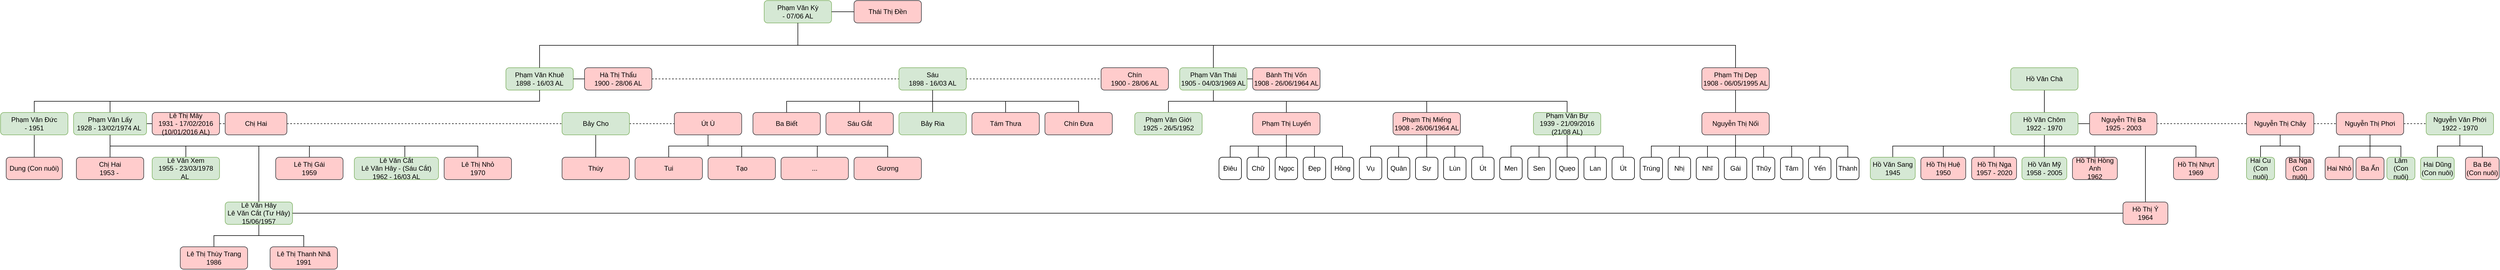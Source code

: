 <mxfile version="13.9.2" type="github">
  <diagram name="Page-1" id="97916047-d0de-89f5-080d-49f4d83e522f">
    <mxGraphModel dx="3784.5" dy="1089" grid="1" gridSize="10" guides="1" tooltips="1" connect="1" arrows="1" fold="1" page="1" pageScale="1.5" pageWidth="1169" pageHeight="827" background="#ffffff" math="0" shadow="0">
      <root>
        <mxCell id="0" />
        <mxCell id="1" parent="0" />
        <mxCell id="FEyVmN1Ai5-Nq4Hq8LTz-78" value="" style="group" parent="1" vertex="1" connectable="0">
          <mxGeometry x="400" y="40" width="280" height="40" as="geometry" />
        </mxCell>
        <mxCell id="FEyVmN1Ai5-Nq4Hq8LTz-65" value="Phạm Văn Kỳ&lt;br&gt;- 07/06 AL" style="rounded=1;whiteSpace=wrap;html=1;fillColor=#d5e8d4;strokeColor=#82b366;" parent="FEyVmN1Ai5-Nq4Hq8LTz-78" vertex="1">
          <mxGeometry width="120" height="40" as="geometry" />
        </mxCell>
        <mxCell id="FEyVmN1Ai5-Nq4Hq8LTz-66" value="Thái Thị Đền" style="rounded=1;whiteSpace=wrap;html=1;fillColor=#ffcccc;strokeColor=#36393d;" parent="FEyVmN1Ai5-Nq4Hq8LTz-78" vertex="1">
          <mxGeometry x="160" width="120" height="40" as="geometry" />
        </mxCell>
        <mxCell id="FEyVmN1Ai5-Nq4Hq8LTz-71" style="edgeStyle=orthogonalEdgeStyle;rounded=0;orthogonalLoop=1;jettySize=auto;html=1;exitX=1;exitY=0.5;exitDx=0;exitDy=0;entryX=0;entryY=0.5;entryDx=0;entryDy=0;endArrow=none;endFill=0;" parent="FEyVmN1Ai5-Nq4Hq8LTz-78" source="FEyVmN1Ai5-Nq4Hq8LTz-65" target="FEyVmN1Ai5-Nq4Hq8LTz-66" edge="1">
          <mxGeometry as="geometry" />
        </mxCell>
        <mxCell id="5M_Gi-6bJ1FGQ-nQun3S-24" style="edgeStyle=orthogonalEdgeStyle;rounded=0;orthogonalLoop=1;jettySize=auto;html=1;exitX=0.5;exitY=1;exitDx=0;exitDy=0;entryX=0.5;entryY=0;entryDx=0;entryDy=0;endArrow=none;endFill=0;" edge="1" parent="1" source="FEyVmN1Ai5-Nq4Hq8LTz-75" target="FEyVmN1Ai5-Nq4Hq8LTz-96">
          <mxGeometry relative="1" as="geometry" />
        </mxCell>
        <mxCell id="FEyVmN1Ai5-Nq4Hq8LTz-75" value="Phạm Văn Khuê&lt;br&gt;1898 - 16/03 AL" style="rounded=1;whiteSpace=wrap;html=1;fillColor=#d5e8d4;strokeColor=#82b366;" parent="1" vertex="1">
          <mxGeometry x="-60" y="160" width="120" height="40" as="geometry" />
        </mxCell>
        <mxCell id="FEyVmN1Ai5-Nq4Hq8LTz-81" style="edgeStyle=orthogonalEdgeStyle;rounded=0;orthogonalLoop=1;jettySize=auto;html=1;exitX=1;exitY=0.5;exitDx=0;exitDy=0;entryX=0;entryY=0.5;entryDx=0;entryDy=0;endArrow=none;endFill=0;dashed=1;" parent="1" source="FEyVmN1Ai5-Nq4Hq8LTz-76" target="FEyVmN1Ai5-Nq4Hq8LTz-79" edge="1">
          <mxGeometry relative="1" as="geometry" />
        </mxCell>
        <mxCell id="FEyVmN1Ai5-Nq4Hq8LTz-76" value="Hà Thị Thẩu&lt;br&gt;1900 - 28/06 AL" style="rounded=1;whiteSpace=wrap;html=1;fillColor=#ffcccc;strokeColor=#36393d;" parent="1" vertex="1">
          <mxGeometry x="80" y="160" width="120" height="40" as="geometry" />
        </mxCell>
        <mxCell id="FEyVmN1Ai5-Nq4Hq8LTz-77" style="edgeStyle=orthogonalEdgeStyle;rounded=0;orthogonalLoop=1;jettySize=auto;html=1;exitX=1;exitY=0.5;exitDx=0;exitDy=0;entryX=0;entryY=0.5;entryDx=0;entryDy=0;endArrow=none;endFill=0;" parent="1" source="FEyVmN1Ai5-Nq4Hq8LTz-75" target="FEyVmN1Ai5-Nq4Hq8LTz-76" edge="1">
          <mxGeometry x="-50" y="160" as="geometry" />
        </mxCell>
        <mxCell id="FEyVmN1Ai5-Nq4Hq8LTz-84" style="edgeStyle=orthogonalEdgeStyle;rounded=0;orthogonalLoop=1;jettySize=auto;html=1;exitX=1;exitY=0.5;exitDx=0;exitDy=0;entryX=0;entryY=0.5;entryDx=0;entryDy=0;dashed=1;endArrow=none;endFill=0;" parent="1" source="FEyVmN1Ai5-Nq4Hq8LTz-79" target="FEyVmN1Ai5-Nq4Hq8LTz-80" edge="1">
          <mxGeometry relative="1" as="geometry" />
        </mxCell>
        <mxCell id="FEyVmN1Ai5-Nq4Hq8LTz-89" style="edgeStyle=orthogonalEdgeStyle;rounded=0;orthogonalLoop=1;jettySize=auto;html=1;exitX=0.5;exitY=1;exitDx=0;exitDy=0;entryX=0.5;entryY=0;entryDx=0;entryDy=0;endArrow=none;endFill=0;" parent="1" source="FEyVmN1Ai5-Nq4Hq8LTz-79" target="FEyVmN1Ai5-Nq4Hq8LTz-85" edge="1">
          <mxGeometry relative="1" as="geometry" />
        </mxCell>
        <mxCell id="FEyVmN1Ai5-Nq4Hq8LTz-91" style="edgeStyle=orthogonalEdgeStyle;rounded=0;orthogonalLoop=1;jettySize=auto;html=1;exitX=0.5;exitY=1;exitDx=0;exitDy=0;endArrow=none;endFill=0;" parent="1" source="FEyVmN1Ai5-Nq4Hq8LTz-79" target="FEyVmN1Ai5-Nq4Hq8LTz-82" edge="1">
          <mxGeometry relative="1" as="geometry" />
        </mxCell>
        <mxCell id="FEyVmN1Ai5-Nq4Hq8LTz-92" style="edgeStyle=orthogonalEdgeStyle;rounded=0;orthogonalLoop=1;jettySize=auto;html=1;exitX=0.5;exitY=1;exitDx=0;exitDy=0;entryX=0.5;entryY=0;entryDx=0;entryDy=0;endArrow=none;endFill=0;" parent="1" source="FEyVmN1Ai5-Nq4Hq8LTz-79" target="FEyVmN1Ai5-Nq4Hq8LTz-87" edge="1">
          <mxGeometry relative="1" as="geometry" />
        </mxCell>
        <mxCell id="FEyVmN1Ai5-Nq4Hq8LTz-79" value="Sáu&lt;br&gt;1898 - 16/03 AL" style="rounded=1;whiteSpace=wrap;html=1;fillColor=#d5e8d4;strokeColor=#82b366;" parent="1" vertex="1">
          <mxGeometry x="640" y="160" width="120" height="40" as="geometry" />
        </mxCell>
        <mxCell id="FEyVmN1Ai5-Nq4Hq8LTz-80" value="Chín&lt;br&gt;1900 - 28/06 AL" style="rounded=1;whiteSpace=wrap;html=1;fillColor=#ffcccc;strokeColor=#36393d;" parent="1" vertex="1">
          <mxGeometry x="1000" y="160" width="120" height="40" as="geometry" />
        </mxCell>
        <mxCell id="FEyVmN1Ai5-Nq4Hq8LTz-82" value="Bảy Ria" style="rounded=1;whiteSpace=wrap;html=1;fillColor=#d5e8d4;strokeColor=#82b366;" parent="1" vertex="1">
          <mxGeometry x="640" y="240" width="120" height="40" as="geometry" />
        </mxCell>
        <mxCell id="FEyVmN1Ai5-Nq4Hq8LTz-85" value="Ba Biết" style="rounded=1;whiteSpace=wrap;html=1;fillColor=#ffcccc;strokeColor=#36393d;" parent="1" vertex="1">
          <mxGeometry x="380" y="240" width="120" height="40" as="geometry" />
        </mxCell>
        <mxCell id="5M_Gi-6bJ1FGQ-nQun3S-25" style="edgeStyle=orthogonalEdgeStyle;rounded=0;orthogonalLoop=1;jettySize=auto;html=1;exitX=0.5;exitY=0;exitDx=0;exitDy=0;entryX=0.5;entryY=1;entryDx=0;entryDy=0;endArrow=none;endFill=0;" edge="1" parent="1" source="FEyVmN1Ai5-Nq4Hq8LTz-86" target="FEyVmN1Ai5-Nq4Hq8LTz-79">
          <mxGeometry relative="1" as="geometry" />
        </mxCell>
        <mxCell id="FEyVmN1Ai5-Nq4Hq8LTz-86" value="Sáu Gắt" style="rounded=1;whiteSpace=wrap;html=1;fillColor=#ffcccc;strokeColor=#36393d;" parent="1" vertex="1">
          <mxGeometry x="510" y="240" width="120" height="40" as="geometry" />
        </mxCell>
        <mxCell id="FEyVmN1Ai5-Nq4Hq8LTz-87" value="Tám Thưa" style="rounded=1;whiteSpace=wrap;html=1;fillColor=#ffcccc;strokeColor=#36393d;" parent="1" vertex="1">
          <mxGeometry x="770" y="240" width="120" height="40" as="geometry" />
        </mxCell>
        <mxCell id="FEyVmN1Ai5-Nq4Hq8LTz-93" style="edgeStyle=orthogonalEdgeStyle;rounded=0;orthogonalLoop=1;jettySize=auto;html=1;exitX=0.5;exitY=0;exitDx=0;exitDy=0;endArrow=none;endFill=0;" parent="1" source="FEyVmN1Ai5-Nq4Hq8LTz-88" target="FEyVmN1Ai5-Nq4Hq8LTz-79" edge="1">
          <mxGeometry relative="1" as="geometry" />
        </mxCell>
        <mxCell id="FEyVmN1Ai5-Nq4Hq8LTz-88" value="Chín Đưa" style="rounded=1;whiteSpace=wrap;html=1;fillColor=#ffcccc;strokeColor=#36393d;" parent="1" vertex="1">
          <mxGeometry x="900" y="240" width="120" height="40" as="geometry" />
        </mxCell>
        <mxCell id="FEyVmN1Ai5-Nq4Hq8LTz-111" style="edgeStyle=orthogonalEdgeStyle;rounded=0;orthogonalLoop=1;jettySize=auto;html=1;exitX=0.5;exitY=1;exitDx=0;exitDy=0;entryX=0.5;entryY=0;entryDx=0;entryDy=0;endArrow=none;endFill=0;" parent="1" source="FEyVmN1Ai5-Nq4Hq8LTz-94" target="FEyVmN1Ai5-Nq4Hq8LTz-110" edge="1">
          <mxGeometry relative="1" as="geometry" />
        </mxCell>
        <mxCell id="5M_Gi-6bJ1FGQ-nQun3S-22" style="edgeStyle=orthogonalEdgeStyle;rounded=0;orthogonalLoop=1;jettySize=auto;html=1;exitX=0.5;exitY=0;exitDx=0;exitDy=0;entryX=0.5;entryY=1;entryDx=0;entryDy=0;endArrow=none;endFill=0;" edge="1" parent="1" source="FEyVmN1Ai5-Nq4Hq8LTz-94" target="FEyVmN1Ai5-Nq4Hq8LTz-75">
          <mxGeometry relative="1" as="geometry" />
        </mxCell>
        <mxCell id="FEyVmN1Ai5-Nq4Hq8LTz-94" value="Phạm Văn Đức&lt;br&gt;- 1951" style="rounded=1;whiteSpace=wrap;html=1;fillColor=#d5e8d4;strokeColor=#82b366;" parent="1" vertex="1">
          <mxGeometry x="-960" y="240" width="120" height="40" as="geometry" />
        </mxCell>
        <mxCell id="FEyVmN1Ai5-Nq4Hq8LTz-106" style="edgeStyle=orthogonalEdgeStyle;rounded=0;orthogonalLoop=1;jettySize=auto;html=1;exitX=1;exitY=0.5;exitDx=0;exitDy=0;entryX=0;entryY=0.5;entryDx=0;entryDy=0;endArrow=none;endFill=0;" parent="1" source="FEyVmN1Ai5-Nq4Hq8LTz-96" target="FEyVmN1Ai5-Nq4Hq8LTz-97" edge="1">
          <mxGeometry relative="1" as="geometry" />
        </mxCell>
        <mxCell id="5M_Gi-6bJ1FGQ-nQun3S-26" style="edgeStyle=orthogonalEdgeStyle;rounded=0;orthogonalLoop=1;jettySize=auto;html=1;exitX=0.5;exitY=1;exitDx=0;exitDy=0;entryX=0.5;entryY=0;entryDx=0;entryDy=0;endArrow=none;endFill=0;" edge="1" parent="1" source="FEyVmN1Ai5-Nq4Hq8LTz-96" target="FEyVmN1Ai5-Nq4Hq8LTz-98">
          <mxGeometry relative="1" as="geometry" />
        </mxCell>
        <mxCell id="5M_Gi-6bJ1FGQ-nQun3S-27" style="edgeStyle=orthogonalEdgeStyle;rounded=0;orthogonalLoop=1;jettySize=auto;html=1;exitX=0.5;exitY=1;exitDx=0;exitDy=0;entryX=0.5;entryY=0;entryDx=0;entryDy=0;endArrow=none;endFill=0;" edge="1" parent="1" source="FEyVmN1Ai5-Nq4Hq8LTz-96" target="FEyVmN1Ai5-Nq4Hq8LTz-99">
          <mxGeometry relative="1" as="geometry" />
        </mxCell>
        <mxCell id="5M_Gi-6bJ1FGQ-nQun3S-28" style="edgeStyle=orthogonalEdgeStyle;rounded=0;orthogonalLoop=1;jettySize=auto;html=1;exitX=0.5;exitY=1;exitDx=0;exitDy=0;entryX=0.5;entryY=0;entryDx=0;entryDy=0;endArrow=none;endFill=0;" edge="1" parent="1" source="FEyVmN1Ai5-Nq4Hq8LTz-96" target="FEyVmN1Ai5-Nq4Hq8LTz-103">
          <mxGeometry relative="1" as="geometry" />
        </mxCell>
        <mxCell id="FEyVmN1Ai5-Nq4Hq8LTz-96" value="Phạm Văn Lấy&lt;br&gt;1928 -&amp;nbsp;13/02/1974 AL&amp;nbsp;" style="rounded=1;whiteSpace=wrap;html=1;fillColor=#d5e8d4;strokeColor=#82b366;" parent="1" vertex="1">
          <mxGeometry x="-830" y="240" width="130" height="40" as="geometry" />
        </mxCell>
        <mxCell id="FEyVmN1Ai5-Nq4Hq8LTz-113" style="edgeStyle=orthogonalEdgeStyle;rounded=0;orthogonalLoop=1;jettySize=auto;html=1;exitX=1;exitY=0.5;exitDx=0;exitDy=0;entryX=0;entryY=0.5;entryDx=0;entryDy=0;endArrow=none;endFill=0;dashed=1;" parent="1" source="FEyVmN1Ai5-Nq4Hq8LTz-97" target="FEyVmN1Ai5-Nq4Hq8LTz-112" edge="1">
          <mxGeometry relative="1" as="geometry" />
        </mxCell>
        <mxCell id="FEyVmN1Ai5-Nq4Hq8LTz-97" value="Lê Thị Mây&lt;br&gt;1931&amp;nbsp;- 17/02/2016 (10/01/2016 AL)" style="rounded=1;whiteSpace=wrap;html=1;fillColor=#ffcccc;strokeColor=#36393d;" parent="1" vertex="1">
          <mxGeometry x="-690" y="240" width="120" height="40" as="geometry" />
        </mxCell>
        <mxCell id="FEyVmN1Ai5-Nq4Hq8LTz-98" value="Chị Hai&lt;br&gt;1953 -&amp;nbsp;" style="rounded=1;whiteSpace=wrap;html=1;fillColor=#ffcccc;strokeColor=#36393d;" parent="1" vertex="1">
          <mxGeometry x="-825" y="320" width="120" height="40" as="geometry" />
        </mxCell>
        <mxCell id="FEyVmN1Ai5-Nq4Hq8LTz-99" value="Lê Văn Xem&lt;br&gt;1955 - 23/03/1978 AL&amp;nbsp;" style="rounded=1;whiteSpace=wrap;html=1;fillColor=#d5e8d4;strokeColor=#82b366;" parent="1" vertex="1">
          <mxGeometry x="-690" y="320" width="120" height="40" as="geometry" />
        </mxCell>
        <mxCell id="5M_Gi-6bJ1FGQ-nQun3S-20" style="edgeStyle=orthogonalEdgeStyle;rounded=0;orthogonalLoop=1;jettySize=auto;html=1;exitX=0.5;exitY=1;exitDx=0;exitDy=0;endArrow=none;endFill=0;" edge="1" parent="1" source="FEyVmN1Ai5-Nq4Hq8LTz-100" target="5M_Gi-6bJ1FGQ-nQun3S-18">
          <mxGeometry relative="1" as="geometry" />
        </mxCell>
        <mxCell id="5M_Gi-6bJ1FGQ-nQun3S-21" style="edgeStyle=orthogonalEdgeStyle;rounded=0;orthogonalLoop=1;jettySize=auto;html=1;exitX=0.5;exitY=1;exitDx=0;exitDy=0;endArrow=none;endFill=0;" edge="1" parent="1" source="FEyVmN1Ai5-Nq4Hq8LTz-100" target="5M_Gi-6bJ1FGQ-nQun3S-19">
          <mxGeometry relative="1" as="geometry" />
        </mxCell>
        <mxCell id="5M_Gi-6bJ1FGQ-nQun3S-29" style="edgeStyle=orthogonalEdgeStyle;rounded=0;orthogonalLoop=1;jettySize=auto;html=1;exitX=0.5;exitY=0;exitDx=0;exitDy=0;entryX=0.5;entryY=1;entryDx=0;entryDy=0;endArrow=none;endFill=0;" edge="1" parent="1" source="FEyVmN1Ai5-Nq4Hq8LTz-100" target="FEyVmN1Ai5-Nq4Hq8LTz-96">
          <mxGeometry relative="1" as="geometry">
            <Array as="points">
              <mxPoint x="-500" y="300" />
              <mxPoint x="-765" y="300" />
            </Array>
          </mxGeometry>
        </mxCell>
        <mxCell id="FEyVmN1Ai5-Nq4Hq8LTz-100" value="Lê Văn Hây &lt;br&gt;Lê Văn Cắt (Tư Hây)&lt;br&gt;15/06/1957" style="rounded=1;whiteSpace=wrap;html=1;fillColor=#d5e8d4;strokeColor=#82b366;" parent="1" vertex="1">
          <mxGeometry x="-560" y="400" width="120" height="40" as="geometry" />
        </mxCell>
        <mxCell id="FEyVmN1Ai5-Nq4Hq8LTz-130" style="edgeStyle=orthogonalEdgeStyle;rounded=0;orthogonalLoop=1;jettySize=auto;html=1;exitX=0.5;exitY=0;exitDx=0;exitDy=0;endArrow=none;endFill=0;" parent="1" source="FEyVmN1Ai5-Nq4Hq8LTz-101" edge="1">
          <mxGeometry relative="1" as="geometry">
            <mxPoint x="-369.966" y="300.0" as="targetPoint" />
          </mxGeometry>
        </mxCell>
        <mxCell id="FEyVmN1Ai5-Nq4Hq8LTz-101" value="Lê Thị Gái&lt;br&gt;1959" style="rounded=1;whiteSpace=wrap;html=1;fillColor=#ffcccc;strokeColor=#36393d;" parent="1" vertex="1">
          <mxGeometry x="-470" y="320" width="120" height="40" as="geometry" />
        </mxCell>
        <mxCell id="FEyVmN1Ai5-Nq4Hq8LTz-129" style="edgeStyle=orthogonalEdgeStyle;rounded=0;orthogonalLoop=1;jettySize=auto;html=1;exitX=0.5;exitY=0;exitDx=0;exitDy=0;endArrow=none;endFill=0;" parent="1" source="FEyVmN1Ai5-Nq4Hq8LTz-102" edge="1">
          <mxGeometry relative="1" as="geometry">
            <mxPoint x="-240" y="300" as="targetPoint" />
          </mxGeometry>
        </mxCell>
        <mxCell id="FEyVmN1Ai5-Nq4Hq8LTz-102" value="Lê Văn Cắt &lt;br&gt;Lê Văn Hây - (Sáu Cắt)&lt;br&gt;1962 - 16/03 AL" style="rounded=1;whiteSpace=wrap;html=1;fillColor=#d5e8d4;strokeColor=#82b366;" parent="1" vertex="1">
          <mxGeometry x="-330" y="320" width="150" height="40" as="geometry" />
        </mxCell>
        <mxCell id="FEyVmN1Ai5-Nq4Hq8LTz-103" value="Lê Thị Nhỏ&lt;br&gt;1970" style="rounded=1;whiteSpace=wrap;html=1;fillColor=#ffcccc;strokeColor=#36393d;" parent="1" vertex="1">
          <mxGeometry x="-170" y="320" width="120" height="40" as="geometry" />
        </mxCell>
        <mxCell id="FEyVmN1Ai5-Nq4Hq8LTz-107" style="edgeStyle=orthogonalEdgeStyle;rounded=0;orthogonalLoop=1;jettySize=auto;html=1;exitX=0.5;exitY=1;exitDx=0;exitDy=0;endArrow=none;endFill=0;" parent="1" source="FEyVmN1Ai5-Nq4Hq8LTz-65" target="FEyVmN1Ai5-Nq4Hq8LTz-75" edge="1">
          <mxGeometry relative="1" as="geometry" />
        </mxCell>
        <mxCell id="FEyVmN1Ai5-Nq4Hq8LTz-110" value="Dung (Con nuôi)" style="rounded=1;whiteSpace=wrap;html=1;fillColor=#ffcccc;strokeColor=#36393d;" parent="1" vertex="1">
          <mxGeometry x="-950" y="320" width="100" height="40" as="geometry" />
        </mxCell>
        <mxCell id="FEyVmN1Ai5-Nq4Hq8LTz-115" style="edgeStyle=orthogonalEdgeStyle;rounded=0;orthogonalLoop=1;jettySize=auto;html=1;exitX=1;exitY=0.5;exitDx=0;exitDy=0;entryX=0;entryY=0.5;entryDx=0;entryDy=0;dashed=1;endArrow=none;endFill=0;" parent="1" source="FEyVmN1Ai5-Nq4Hq8LTz-112" target="FEyVmN1Ai5-Nq4Hq8LTz-114" edge="1">
          <mxGeometry relative="1" as="geometry" />
        </mxCell>
        <mxCell id="FEyVmN1Ai5-Nq4Hq8LTz-112" value="Chị Hai" style="rounded=1;whiteSpace=wrap;html=1;fillColor=#ffcccc;strokeColor=#36393d;" parent="1" vertex="1">
          <mxGeometry x="-560" y="240" width="110" height="40" as="geometry" />
        </mxCell>
        <mxCell id="FEyVmN1Ai5-Nq4Hq8LTz-122" style="edgeStyle=orthogonalEdgeStyle;rounded=0;orthogonalLoop=1;jettySize=auto;html=1;exitX=0.5;exitY=1;exitDx=0;exitDy=0;entryX=0.5;entryY=0;entryDx=0;entryDy=0;endArrow=none;endFill=0;" parent="1" source="FEyVmN1Ai5-Nq4Hq8LTz-114" target="FEyVmN1Ai5-Nq4Hq8LTz-116" edge="1">
          <mxGeometry relative="1" as="geometry" />
        </mxCell>
        <mxCell id="FEyVmN1Ai5-Nq4Hq8LTz-123" style="edgeStyle=orthogonalEdgeStyle;rounded=0;orthogonalLoop=1;jettySize=auto;html=1;exitX=1;exitY=0.5;exitDx=0;exitDy=0;entryX=0;entryY=0.5;entryDx=0;entryDy=0;endArrow=none;endFill=0;dashed=1;" parent="1" source="FEyVmN1Ai5-Nq4Hq8LTz-114" target="FEyVmN1Ai5-Nq4Hq8LTz-117" edge="1">
          <mxGeometry relative="1" as="geometry" />
        </mxCell>
        <mxCell id="FEyVmN1Ai5-Nq4Hq8LTz-114" value="Bảy Cho" style="rounded=1;whiteSpace=wrap;html=1;fillColor=#d5e8d4;strokeColor=#82b366;" parent="1" vertex="1">
          <mxGeometry x="40" y="240" width="120" height="40" as="geometry" />
        </mxCell>
        <mxCell id="FEyVmN1Ai5-Nq4Hq8LTz-116" value="Thúy" style="rounded=1;whiteSpace=wrap;html=1;fillColor=#ffcccc;strokeColor=#36393d;" parent="1" vertex="1">
          <mxGeometry x="40" y="320" width="120" height="40" as="geometry" />
        </mxCell>
        <mxCell id="FEyVmN1Ai5-Nq4Hq8LTz-124" style="edgeStyle=orthogonalEdgeStyle;rounded=0;orthogonalLoop=1;jettySize=auto;html=1;exitX=0.5;exitY=1;exitDx=0;exitDy=0;entryX=0.5;entryY=0;entryDx=0;entryDy=0;endArrow=none;endFill=0;" parent="1" source="FEyVmN1Ai5-Nq4Hq8LTz-117" target="FEyVmN1Ai5-Nq4Hq8LTz-118" edge="1">
          <mxGeometry relative="1" as="geometry" />
        </mxCell>
        <mxCell id="FEyVmN1Ai5-Nq4Hq8LTz-125" style="edgeStyle=orthogonalEdgeStyle;rounded=0;orthogonalLoop=1;jettySize=auto;html=1;exitX=0.5;exitY=1;exitDx=0;exitDy=0;entryX=0.5;entryY=0;entryDx=0;entryDy=0;endArrow=none;endFill=0;" parent="1" source="FEyVmN1Ai5-Nq4Hq8LTz-117" target="FEyVmN1Ai5-Nq4Hq8LTz-119" edge="1">
          <mxGeometry relative="1" as="geometry" />
        </mxCell>
        <mxCell id="FEyVmN1Ai5-Nq4Hq8LTz-126" style="edgeStyle=orthogonalEdgeStyle;rounded=0;orthogonalLoop=1;jettySize=auto;html=1;exitX=0.5;exitY=1;exitDx=0;exitDy=0;entryX=0.538;entryY=-0.014;entryDx=0;entryDy=0;entryPerimeter=0;endArrow=none;endFill=0;" parent="1" source="FEyVmN1Ai5-Nq4Hq8LTz-117" target="FEyVmN1Ai5-Nq4Hq8LTz-120" edge="1">
          <mxGeometry relative="1" as="geometry" />
        </mxCell>
        <mxCell id="FEyVmN1Ai5-Nq4Hq8LTz-127" style="edgeStyle=orthogonalEdgeStyle;rounded=0;orthogonalLoop=1;jettySize=auto;html=1;exitX=0.5;exitY=1;exitDx=0;exitDy=0;entryX=0.5;entryY=0;entryDx=0;entryDy=0;endArrow=none;endFill=0;" parent="1" source="FEyVmN1Ai5-Nq4Hq8LTz-117" target="FEyVmN1Ai5-Nq4Hq8LTz-121" edge="1">
          <mxGeometry relative="1" as="geometry">
            <Array as="points">
              <mxPoint x="240" y="300" />
              <mxPoint x="650" y="300" />
            </Array>
          </mxGeometry>
        </mxCell>
        <mxCell id="FEyVmN1Ai5-Nq4Hq8LTz-117" value="Út Ù" style="rounded=1;whiteSpace=wrap;html=1;fillColor=#ffcccc;strokeColor=#36393d;" parent="1" vertex="1">
          <mxGeometry x="240" y="240" width="120" height="40" as="geometry" />
        </mxCell>
        <mxCell id="FEyVmN1Ai5-Nq4Hq8LTz-118" value="Tui" style="rounded=1;whiteSpace=wrap;html=1;fillColor=#ffcccc;strokeColor=#36393d;" parent="1" vertex="1">
          <mxGeometry x="170" y="320" width="120" height="40" as="geometry" />
        </mxCell>
        <mxCell id="FEyVmN1Ai5-Nq4Hq8LTz-119" value="Tạo" style="rounded=1;whiteSpace=wrap;html=1;fillColor=#ffcccc;strokeColor=#36393d;" parent="1" vertex="1">
          <mxGeometry x="300" y="320" width="120" height="40" as="geometry" />
        </mxCell>
        <mxCell id="FEyVmN1Ai5-Nq4Hq8LTz-120" value="..." style="rounded=1;whiteSpace=wrap;html=1;fillColor=#ffcccc;strokeColor=#36393d;" parent="1" vertex="1">
          <mxGeometry x="430" y="320" width="120" height="40" as="geometry" />
        </mxCell>
        <mxCell id="FEyVmN1Ai5-Nq4Hq8LTz-121" value="Gương" style="rounded=1;whiteSpace=wrap;html=1;fillColor=#ffcccc;strokeColor=#36393d;" parent="1" vertex="1">
          <mxGeometry x="560" y="320" width="120" height="40" as="geometry" />
        </mxCell>
        <mxCell id="FEyVmN1Ai5-Nq4Hq8LTz-137" style="edgeStyle=orthogonalEdgeStyle;rounded=0;orthogonalLoop=1;jettySize=auto;html=1;exitX=1;exitY=0.5;exitDx=0;exitDy=0;entryX=0;entryY=0.5;entryDx=0;entryDy=0;endArrow=none;endFill=0;" parent="1" source="FEyVmN1Ai5-Nq4Hq8LTz-134" target="FEyVmN1Ai5-Nq4Hq8LTz-136" edge="1">
          <mxGeometry relative="1" as="geometry" />
        </mxCell>
        <mxCell id="FEyVmN1Ai5-Nq4Hq8LTz-184" style="edgeStyle=orthogonalEdgeStyle;rounded=0;orthogonalLoop=1;jettySize=auto;html=1;exitX=0.5;exitY=1;exitDx=0;exitDy=0;entryX=0.5;entryY=0;entryDx=0;entryDy=0;endArrow=none;endFill=0;" parent="1" source="FEyVmN1Ai5-Nq4Hq8LTz-134" target="FEyVmN1Ai5-Nq4Hq8LTz-138" edge="1">
          <mxGeometry relative="1" as="geometry" />
        </mxCell>
        <mxCell id="FEyVmN1Ai5-Nq4Hq8LTz-185" style="edgeStyle=orthogonalEdgeStyle;rounded=0;orthogonalLoop=1;jettySize=auto;html=1;exitX=0.5;exitY=1;exitDx=0;exitDy=0;entryX=0.5;entryY=0;entryDx=0;entryDy=0;endArrow=none;endFill=0;" parent="1" source="FEyVmN1Ai5-Nq4Hq8LTz-134" target="FEyVmN1Ai5-Nq4Hq8LTz-139" edge="1">
          <mxGeometry relative="1" as="geometry" />
        </mxCell>
        <mxCell id="FEyVmN1Ai5-Nq4Hq8LTz-186" style="edgeStyle=orthogonalEdgeStyle;rounded=0;orthogonalLoop=1;jettySize=auto;html=1;exitX=0.5;exitY=1;exitDx=0;exitDy=0;entryX=0.5;entryY=0;entryDx=0;entryDy=0;endArrow=none;endFill=0;" parent="1" source="FEyVmN1Ai5-Nq4Hq8LTz-134" target="FEyVmN1Ai5-Nq4Hq8LTz-140" edge="1">
          <mxGeometry relative="1" as="geometry" />
        </mxCell>
        <mxCell id="FEyVmN1Ai5-Nq4Hq8LTz-187" style="edgeStyle=orthogonalEdgeStyle;rounded=0;orthogonalLoop=1;jettySize=auto;html=1;exitX=0.5;exitY=1;exitDx=0;exitDy=0;entryX=0.5;entryY=0;entryDx=0;entryDy=0;endArrow=none;endFill=0;" parent="1" source="FEyVmN1Ai5-Nq4Hq8LTz-134" target="FEyVmN1Ai5-Nq4Hq8LTz-141" edge="1">
          <mxGeometry relative="1" as="geometry" />
        </mxCell>
        <mxCell id="FEyVmN1Ai5-Nq4Hq8LTz-134" value="Phạm Văn Thái&lt;br&gt;1905 - 04/03/1969 AL" style="rounded=1;whiteSpace=wrap;html=1;fillColor=#d5e8d4;strokeColor=#82b366;" parent="1" vertex="1">
          <mxGeometry x="1140" y="160" width="120" height="40" as="geometry" />
        </mxCell>
        <mxCell id="FEyVmN1Ai5-Nq4Hq8LTz-135" style="edgeStyle=orthogonalEdgeStyle;rounded=0;orthogonalLoop=1;jettySize=auto;html=1;exitX=0.5;exitY=1;exitDx=0;exitDy=0;entryX=0.5;entryY=0;entryDx=0;entryDy=0;endArrow=none;endFill=0;" parent="1" source="FEyVmN1Ai5-Nq4Hq8LTz-65" target="FEyVmN1Ai5-Nq4Hq8LTz-134" edge="1">
          <mxGeometry relative="1" as="geometry" />
        </mxCell>
        <mxCell id="FEyVmN1Ai5-Nq4Hq8LTz-136" value="Bành Thị Vốn&lt;br&gt;1908 - 26/06/1964 AL" style="rounded=1;whiteSpace=wrap;html=1;fillColor=#ffcccc;strokeColor=#36393d;" parent="1" vertex="1">
          <mxGeometry x="1270" y="160" width="120" height="40" as="geometry" />
        </mxCell>
        <mxCell id="FEyVmN1Ai5-Nq4Hq8LTz-138" value="Phạm Văn Giới&lt;br&gt;1925 - 26/5/1952" style="rounded=1;whiteSpace=wrap;html=1;fillColor=#d5e8d4;strokeColor=#82b366;" parent="1" vertex="1">
          <mxGeometry x="1060" y="240" width="120" height="40" as="geometry" />
        </mxCell>
        <mxCell id="FEyVmN1Ai5-Nq4Hq8LTz-167" style="edgeStyle=orthogonalEdgeStyle;rounded=0;orthogonalLoop=1;jettySize=auto;html=1;exitX=0.5;exitY=1;exitDx=0;exitDy=0;entryX=0.5;entryY=0;entryDx=0;entryDy=0;endArrow=none;endFill=0;" parent="1" source="FEyVmN1Ai5-Nq4Hq8LTz-140" target="FEyVmN1Ai5-Nq4Hq8LTz-157" edge="1">
          <mxGeometry relative="1" as="geometry" />
        </mxCell>
        <mxCell id="FEyVmN1Ai5-Nq4Hq8LTz-140" value="Phạm Thị Miếng &lt;br&gt;1908 - 26/06/1964 AL" style="rounded=1;whiteSpace=wrap;html=1;fillColor=#ffcccc;strokeColor=#36393d;" parent="1" vertex="1">
          <mxGeometry x="1520" y="240" width="120" height="40" as="geometry" />
        </mxCell>
        <mxCell id="FEyVmN1Ai5-Nq4Hq8LTz-181" style="edgeStyle=orthogonalEdgeStyle;rounded=0;orthogonalLoop=1;jettySize=auto;html=1;exitX=0.5;exitY=1;exitDx=0;exitDy=0;entryX=0.5;entryY=0;entryDx=0;entryDy=0;endArrow=none;endFill=0;" parent="1" source="FEyVmN1Ai5-Nq4Hq8LTz-141" target="FEyVmN1Ai5-Nq4Hq8LTz-172" edge="1">
          <mxGeometry relative="1" as="geometry" />
        </mxCell>
        <mxCell id="FEyVmN1Ai5-Nq4Hq8LTz-141" value="Phạm Văn Bự&lt;br&gt;1939 - 21/09/2016 (21/08 AL)" style="rounded=1;whiteSpace=wrap;html=1;fillColor=#d5e8d4;strokeColor=#82b366;" parent="1" vertex="1">
          <mxGeometry x="1770" y="240" width="120" height="40" as="geometry" />
        </mxCell>
        <mxCell id="FEyVmN1Ai5-Nq4Hq8LTz-168" style="edgeStyle=orthogonalEdgeStyle;rounded=0;orthogonalLoop=1;jettySize=auto;html=1;exitX=0.5;exitY=0;exitDx=0;exitDy=0;entryX=0.5;entryY=1;entryDx=0;entryDy=0;endArrow=none;endFill=0;" parent="1" source="FEyVmN1Ai5-Nq4Hq8LTz-153" target="FEyVmN1Ai5-Nq4Hq8LTz-140" edge="1">
          <mxGeometry relative="1" as="geometry" />
        </mxCell>
        <mxCell id="FEyVmN1Ai5-Nq4Hq8LTz-153" value="Quân" style="rounded=1;whiteSpace=wrap;html=1;" parent="1" vertex="1">
          <mxGeometry x="1510" y="320" width="40" height="40" as="geometry" />
        </mxCell>
        <mxCell id="FEyVmN1Ai5-Nq4Hq8LTz-177" style="edgeStyle=orthogonalEdgeStyle;rounded=0;orthogonalLoop=1;jettySize=auto;html=1;exitX=0.5;exitY=0;exitDx=0;exitDy=0;entryX=0.5;entryY=1;entryDx=0;entryDy=0;endArrow=none;endFill=0;" parent="1" source="FEyVmN1Ai5-Nq4Hq8LTz-154" target="FEyVmN1Ai5-Nq4Hq8LTz-140" edge="1">
          <mxGeometry relative="1" as="geometry" />
        </mxCell>
        <mxCell id="FEyVmN1Ai5-Nq4Hq8LTz-154" value="Sự" style="rounded=1;whiteSpace=wrap;html=1;" parent="1" vertex="1">
          <mxGeometry x="1560" y="320" width="40" height="40" as="geometry" />
        </mxCell>
        <mxCell id="FEyVmN1Ai5-Nq4Hq8LTz-170" style="edgeStyle=orthogonalEdgeStyle;rounded=0;orthogonalLoop=1;jettySize=auto;html=1;exitX=0.5;exitY=0;exitDx=0;exitDy=0;entryX=0.5;entryY=1;entryDx=0;entryDy=0;endArrow=none;endFill=0;" parent="1" source="FEyVmN1Ai5-Nq4Hq8LTz-155" target="FEyVmN1Ai5-Nq4Hq8LTz-140" edge="1">
          <mxGeometry relative="1" as="geometry" />
        </mxCell>
        <mxCell id="FEyVmN1Ai5-Nq4Hq8LTz-155" value="Lùn" style="rounded=1;whiteSpace=wrap;html=1;" parent="1" vertex="1">
          <mxGeometry x="1610" y="320" width="40" height="40" as="geometry" />
        </mxCell>
        <mxCell id="FEyVmN1Ai5-Nq4Hq8LTz-178" style="edgeStyle=orthogonalEdgeStyle;rounded=0;orthogonalLoop=1;jettySize=auto;html=1;exitX=0.5;exitY=0;exitDx=0;exitDy=0;endArrow=none;endFill=0;" parent="1" source="FEyVmN1Ai5-Nq4Hq8LTz-156" edge="1">
          <mxGeometry relative="1" as="geometry">
            <mxPoint x="1580" y="280.0" as="targetPoint" />
            <Array as="points">
              <mxPoint x="1680" y="300" />
              <mxPoint x="1580" y="300" />
            </Array>
          </mxGeometry>
        </mxCell>
        <mxCell id="FEyVmN1Ai5-Nq4Hq8LTz-156" value="Út" style="rounded=1;whiteSpace=wrap;html=1;" parent="1" vertex="1">
          <mxGeometry x="1660" y="320" width="40" height="40" as="geometry" />
        </mxCell>
        <mxCell id="FEyVmN1Ai5-Nq4Hq8LTz-157" value="Vụ" style="rounded=1;whiteSpace=wrap;html=1;" parent="1" vertex="1">
          <mxGeometry x="1460" y="320" width="40" height="40" as="geometry" />
        </mxCell>
        <mxCell id="FEyVmN1Ai5-Nq4Hq8LTz-151" style="edgeStyle=orthogonalEdgeStyle;rounded=0;orthogonalLoop=1;jettySize=auto;html=1;exitX=0.5;exitY=0;exitDx=0;exitDy=0;endArrow=none;endFill=0;" parent="1" source="FEyVmN1Ai5-Nq4Hq8LTz-145" edge="1">
          <mxGeometry x="1320" y="270" as="geometry">
            <mxPoint x="1440" y="330.0" as="targetPoint" />
          </mxGeometry>
        </mxCell>
        <mxCell id="FEyVmN1Ai5-Nq4Hq8LTz-164" style="edgeStyle=orthogonalEdgeStyle;rounded=0;orthogonalLoop=1;jettySize=auto;html=1;exitX=0.5;exitY=1;exitDx=0;exitDy=0;entryX=0.5;entryY=0;entryDx=0;entryDy=0;endArrow=none;endFill=0;" parent="1" source="FEyVmN1Ai5-Nq4Hq8LTz-139" target="FEyVmN1Ai5-Nq4Hq8LTz-143" edge="1">
          <mxGeometry relative="1" as="geometry" />
        </mxCell>
        <mxCell id="FEyVmN1Ai5-Nq4Hq8LTz-165" style="edgeStyle=orthogonalEdgeStyle;rounded=0;orthogonalLoop=1;jettySize=auto;html=1;exitX=0.5;exitY=1;exitDx=0;exitDy=0;entryX=0.5;entryY=0;entryDx=0;entryDy=0;endArrow=none;endFill=0;" parent="1" source="FEyVmN1Ai5-Nq4Hq8LTz-139" target="FEyVmN1Ai5-Nq4Hq8LTz-144" edge="1">
          <mxGeometry relative="1" as="geometry" />
        </mxCell>
        <mxCell id="FEyVmN1Ai5-Nq4Hq8LTz-139" value="Phạm Thị Luyến" style="rounded=1;whiteSpace=wrap;html=1;fillColor=#ffcccc;strokeColor=#36393d;" parent="1" vertex="1">
          <mxGeometry x="1270" y="240" width="120" height="40" as="geometry" />
        </mxCell>
        <mxCell id="FEyVmN1Ai5-Nq4Hq8LTz-163" style="edgeStyle=orthogonalEdgeStyle;rounded=0;orthogonalLoop=1;jettySize=auto;html=1;exitX=0.5;exitY=0;exitDx=0;exitDy=0;entryX=0.5;entryY=1;entryDx=0;entryDy=0;endArrow=none;endFill=0;" parent="1" source="FEyVmN1Ai5-Nq4Hq8LTz-142" target="FEyVmN1Ai5-Nq4Hq8LTz-139" edge="1">
          <mxGeometry relative="1" as="geometry" />
        </mxCell>
        <mxCell id="FEyVmN1Ai5-Nq4Hq8LTz-142" value="Chữ" style="rounded=1;whiteSpace=wrap;html=1;" parent="1" vertex="1">
          <mxGeometry x="1260" y="320" width="40" height="40" as="geometry" />
        </mxCell>
        <mxCell id="FEyVmN1Ai5-Nq4Hq8LTz-143" value="Ngọc" style="rounded=1;whiteSpace=wrap;html=1;" parent="1" vertex="1">
          <mxGeometry x="1310" y="320" width="40" height="40" as="geometry" />
        </mxCell>
        <mxCell id="FEyVmN1Ai5-Nq4Hq8LTz-144" value="Đẹp" style="rounded=1;whiteSpace=wrap;html=1;" parent="1" vertex="1">
          <mxGeometry x="1360" y="320" width="40" height="40" as="geometry" />
        </mxCell>
        <mxCell id="FEyVmN1Ai5-Nq4Hq8LTz-166" style="edgeStyle=orthogonalEdgeStyle;rounded=0;orthogonalLoop=1;jettySize=auto;html=1;exitX=0.5;exitY=0;exitDx=0;exitDy=0;entryX=0.5;entryY=1;entryDx=0;entryDy=0;endArrow=none;endFill=0;" parent="1" source="FEyVmN1Ai5-Nq4Hq8LTz-145" target="FEyVmN1Ai5-Nq4Hq8LTz-139" edge="1">
          <mxGeometry relative="1" as="geometry" />
        </mxCell>
        <mxCell id="FEyVmN1Ai5-Nq4Hq8LTz-145" value="Hồng" style="rounded=1;whiteSpace=wrap;html=1;" parent="1" vertex="1">
          <mxGeometry x="1410" y="320" width="40" height="40" as="geometry" />
        </mxCell>
        <mxCell id="FEyVmN1Ai5-Nq4Hq8LTz-146" value="Điêu" style="rounded=1;whiteSpace=wrap;html=1;" parent="1" vertex="1">
          <mxGeometry x="1210" y="320" width="40" height="40" as="geometry" />
        </mxCell>
        <mxCell id="FEyVmN1Ai5-Nq4Hq8LTz-147" style="edgeStyle=orthogonalEdgeStyle;rounded=0;orthogonalLoop=1;jettySize=auto;html=1;exitX=0.5;exitY=1;exitDx=0;exitDy=0;entryX=0.5;entryY=0;entryDx=0;entryDy=0;endArrow=none;endFill=0;" parent="1" source="FEyVmN1Ai5-Nq4Hq8LTz-139" target="FEyVmN1Ai5-Nq4Hq8LTz-146" edge="1">
          <mxGeometry x="2230" y="700" as="geometry" />
        </mxCell>
        <mxCell id="FEyVmN1Ai5-Nq4Hq8LTz-172" value="Sen" style="rounded=1;whiteSpace=wrap;html=1;" parent="1" vertex="1">
          <mxGeometry x="1760" y="320" width="40" height="40" as="geometry" />
        </mxCell>
        <mxCell id="FEyVmN1Ai5-Nq4Hq8LTz-182" style="edgeStyle=orthogonalEdgeStyle;rounded=0;orthogonalLoop=1;jettySize=auto;html=1;exitX=0.5;exitY=0;exitDx=0;exitDy=0;entryX=0.5;entryY=1;entryDx=0;entryDy=0;endArrow=none;endFill=0;" parent="1" source="FEyVmN1Ai5-Nq4Hq8LTz-173" target="FEyVmN1Ai5-Nq4Hq8LTz-141" edge="1">
          <mxGeometry relative="1" as="geometry" />
        </mxCell>
        <mxCell id="FEyVmN1Ai5-Nq4Hq8LTz-173" value="Quẹo" style="rounded=1;whiteSpace=wrap;html=1;" parent="1" vertex="1">
          <mxGeometry x="1810" y="320" width="40" height="40" as="geometry" />
        </mxCell>
        <mxCell id="FEyVmN1Ai5-Nq4Hq8LTz-183" style="edgeStyle=orthogonalEdgeStyle;rounded=0;orthogonalLoop=1;jettySize=auto;html=1;exitX=0.5;exitY=0;exitDx=0;exitDy=0;entryX=0.5;entryY=1;entryDx=0;entryDy=0;endArrow=none;endFill=0;" parent="1" source="FEyVmN1Ai5-Nq4Hq8LTz-174" target="FEyVmN1Ai5-Nq4Hq8LTz-141" edge="1">
          <mxGeometry relative="1" as="geometry" />
        </mxCell>
        <mxCell id="FEyVmN1Ai5-Nq4Hq8LTz-174" value="Lan" style="rounded=1;whiteSpace=wrap;html=1;" parent="1" vertex="1">
          <mxGeometry x="1860" y="320" width="40" height="40" as="geometry" />
        </mxCell>
        <mxCell id="FEyVmN1Ai5-Nq4Hq8LTz-180" style="edgeStyle=orthogonalEdgeStyle;rounded=0;orthogonalLoop=1;jettySize=auto;html=1;exitX=0.5;exitY=0;exitDx=0;exitDy=0;entryX=0.5;entryY=1;entryDx=0;entryDy=0;endArrow=none;endFill=0;" parent="1" source="FEyVmN1Ai5-Nq4Hq8LTz-175" target="FEyVmN1Ai5-Nq4Hq8LTz-141" edge="1">
          <mxGeometry relative="1" as="geometry" />
        </mxCell>
        <mxCell id="FEyVmN1Ai5-Nq4Hq8LTz-175" value="Út" style="rounded=1;whiteSpace=wrap;html=1;" parent="1" vertex="1">
          <mxGeometry x="1910" y="320" width="40" height="40" as="geometry" />
        </mxCell>
        <mxCell id="FEyVmN1Ai5-Nq4Hq8LTz-179" style="edgeStyle=orthogonalEdgeStyle;rounded=0;orthogonalLoop=1;jettySize=auto;html=1;exitX=0.5;exitY=0;exitDx=0;exitDy=0;entryX=0.5;entryY=1;entryDx=0;entryDy=0;endArrow=none;endFill=0;" parent="1" source="FEyVmN1Ai5-Nq4Hq8LTz-176" target="FEyVmN1Ai5-Nq4Hq8LTz-141" edge="1">
          <mxGeometry relative="1" as="geometry" />
        </mxCell>
        <mxCell id="FEyVmN1Ai5-Nq4Hq8LTz-176" value="Men" style="rounded=1;whiteSpace=wrap;html=1;" parent="1" vertex="1">
          <mxGeometry x="1710" y="320" width="40" height="40" as="geometry" />
        </mxCell>
        <mxCell id="FEyVmN1Ai5-Nq4Hq8LTz-198" style="edgeStyle=orthogonalEdgeStyle;rounded=0;orthogonalLoop=1;jettySize=auto;html=1;exitX=0.5;exitY=1;exitDx=0;exitDy=0;entryX=0.5;entryY=0;entryDx=0;entryDy=0;endArrow=none;endFill=0;" parent="1" source="FEyVmN1Ai5-Nq4Hq8LTz-188" target="FEyVmN1Ai5-Nq4Hq8LTz-189" edge="1">
          <mxGeometry relative="1" as="geometry" />
        </mxCell>
        <mxCell id="5M_Gi-6bJ1FGQ-nQun3S-30" style="edgeStyle=orthogonalEdgeStyle;rounded=0;orthogonalLoop=1;jettySize=auto;html=1;exitX=0.5;exitY=0;exitDx=0;exitDy=0;entryX=0.5;entryY=1;entryDx=0;entryDy=0;endArrow=none;endFill=0;" edge="1" parent="1" source="FEyVmN1Ai5-Nq4Hq8LTz-188" target="FEyVmN1Ai5-Nq4Hq8LTz-65">
          <mxGeometry relative="1" as="geometry" />
        </mxCell>
        <mxCell id="FEyVmN1Ai5-Nq4Hq8LTz-188" value="Phạm Thị Dẹp&lt;br&gt;1908 - 06/05/1995 AL" style="rounded=1;whiteSpace=wrap;html=1;fillColor=#ffcccc;strokeColor=#36393d;" parent="1" vertex="1">
          <mxGeometry x="2070" y="160" width="120" height="40" as="geometry" />
        </mxCell>
        <mxCell id="FEyVmN1Ai5-Nq4Hq8LTz-199" style="edgeStyle=orthogonalEdgeStyle;rounded=0;orthogonalLoop=1;jettySize=auto;html=1;exitX=0.5;exitY=1;exitDx=0;exitDy=0;entryX=0.5;entryY=0;entryDx=0;entryDy=0;endArrow=none;endFill=0;" parent="1" source="FEyVmN1Ai5-Nq4Hq8LTz-189" target="FEyVmN1Ai5-Nq4Hq8LTz-194" edge="1">
          <mxGeometry relative="1" as="geometry" />
        </mxCell>
        <mxCell id="FEyVmN1Ai5-Nq4Hq8LTz-200" style="edgeStyle=orthogonalEdgeStyle;rounded=0;orthogonalLoop=1;jettySize=auto;html=1;exitX=0.5;exitY=1;exitDx=0;exitDy=0;entryX=0.5;entryY=0;entryDx=0;entryDy=0;endArrow=none;endFill=0;" parent="1" source="FEyVmN1Ai5-Nq4Hq8LTz-189" target="FEyVmN1Ai5-Nq4Hq8LTz-190" edge="1">
          <mxGeometry relative="1" as="geometry" />
        </mxCell>
        <mxCell id="FEyVmN1Ai5-Nq4Hq8LTz-201" style="edgeStyle=orthogonalEdgeStyle;rounded=0;orthogonalLoop=1;jettySize=auto;html=1;exitX=0.5;exitY=1;exitDx=0;exitDy=0;entryX=0.5;entryY=0;entryDx=0;entryDy=0;endArrow=none;endFill=0;" parent="1" source="FEyVmN1Ai5-Nq4Hq8LTz-189" target="FEyVmN1Ai5-Nq4Hq8LTz-191" edge="1">
          <mxGeometry relative="1" as="geometry" />
        </mxCell>
        <mxCell id="FEyVmN1Ai5-Nq4Hq8LTz-202" style="edgeStyle=orthogonalEdgeStyle;rounded=0;orthogonalLoop=1;jettySize=auto;html=1;exitX=0.5;exitY=1;exitDx=0;exitDy=0;entryX=0.5;entryY=0;entryDx=0;entryDy=0;endArrow=none;endFill=0;" parent="1" source="FEyVmN1Ai5-Nq4Hq8LTz-189" target="FEyVmN1Ai5-Nq4Hq8LTz-192" edge="1">
          <mxGeometry relative="1" as="geometry" />
        </mxCell>
        <mxCell id="FEyVmN1Ai5-Nq4Hq8LTz-203" style="edgeStyle=orthogonalEdgeStyle;rounded=0;orthogonalLoop=1;jettySize=auto;html=1;exitX=0.5;exitY=1;exitDx=0;exitDy=0;entryX=0.5;entryY=0;entryDx=0;entryDy=0;endArrow=none;endFill=0;" parent="1" source="FEyVmN1Ai5-Nq4Hq8LTz-189" target="FEyVmN1Ai5-Nq4Hq8LTz-193" edge="1">
          <mxGeometry relative="1" as="geometry" />
        </mxCell>
        <mxCell id="FEyVmN1Ai5-Nq4Hq8LTz-204" style="edgeStyle=orthogonalEdgeStyle;rounded=0;orthogonalLoop=1;jettySize=auto;html=1;exitX=0.5;exitY=1;exitDx=0;exitDy=0;entryX=0.5;entryY=0;entryDx=0;entryDy=0;endArrow=none;endFill=0;" parent="1" source="FEyVmN1Ai5-Nq4Hq8LTz-189" target="FEyVmN1Ai5-Nq4Hq8LTz-195" edge="1">
          <mxGeometry relative="1" as="geometry" />
        </mxCell>
        <mxCell id="FEyVmN1Ai5-Nq4Hq8LTz-205" style="edgeStyle=orthogonalEdgeStyle;rounded=0;orthogonalLoop=1;jettySize=auto;html=1;exitX=0.5;exitY=1;exitDx=0;exitDy=0;entryX=0.5;entryY=0;entryDx=0;entryDy=0;endArrow=none;endFill=0;" parent="1" source="FEyVmN1Ai5-Nq4Hq8LTz-189" target="FEyVmN1Ai5-Nq4Hq8LTz-196" edge="1">
          <mxGeometry relative="1" as="geometry" />
        </mxCell>
        <mxCell id="FEyVmN1Ai5-Nq4Hq8LTz-206" style="edgeStyle=orthogonalEdgeStyle;rounded=0;orthogonalLoop=1;jettySize=auto;html=1;exitX=0.5;exitY=1;exitDx=0;exitDy=0;entryX=0.5;entryY=0;entryDx=0;entryDy=0;endArrow=none;endFill=0;" parent="1" source="FEyVmN1Ai5-Nq4Hq8LTz-189" target="FEyVmN1Ai5-Nq4Hq8LTz-197" edge="1">
          <mxGeometry relative="1" as="geometry" />
        </mxCell>
        <mxCell id="FEyVmN1Ai5-Nq4Hq8LTz-189" value="Nguyễn Thị Nối" style="rounded=1;whiteSpace=wrap;html=1;fillColor=#ffcccc;strokeColor=#36393d;" parent="1" vertex="1">
          <mxGeometry x="2070" y="240" width="120" height="40" as="geometry" />
        </mxCell>
        <mxCell id="FEyVmN1Ai5-Nq4Hq8LTz-190" value="Nhị" style="rounded=1;whiteSpace=wrap;html=1;" parent="1" vertex="1">
          <mxGeometry x="2010" y="320" width="40" height="40" as="geometry" />
        </mxCell>
        <mxCell id="FEyVmN1Ai5-Nq4Hq8LTz-191" value="Nhĩ" style="rounded=1;whiteSpace=wrap;html=1;" parent="1" vertex="1">
          <mxGeometry x="2060" y="320" width="40" height="40" as="geometry" />
        </mxCell>
        <mxCell id="FEyVmN1Ai5-Nq4Hq8LTz-192" value="Gái" style="rounded=1;whiteSpace=wrap;html=1;" parent="1" vertex="1">
          <mxGeometry x="2110" y="320" width="40" height="40" as="geometry" />
        </mxCell>
        <mxCell id="FEyVmN1Ai5-Nq4Hq8LTz-193" value="Thũy" style="rounded=1;whiteSpace=wrap;html=1;" parent="1" vertex="1">
          <mxGeometry x="2160" y="320" width="40" height="40" as="geometry" />
        </mxCell>
        <mxCell id="FEyVmN1Ai5-Nq4Hq8LTz-194" value="Trúng" style="rounded=1;whiteSpace=wrap;html=1;" parent="1" vertex="1">
          <mxGeometry x="1960" y="320" width="40" height="40" as="geometry" />
        </mxCell>
        <mxCell id="FEyVmN1Ai5-Nq4Hq8LTz-195" value="Tâm" style="rounded=1;whiteSpace=wrap;html=1;" parent="1" vertex="1">
          <mxGeometry x="2210" y="320" width="40" height="40" as="geometry" />
        </mxCell>
        <mxCell id="FEyVmN1Ai5-Nq4Hq8LTz-196" value="Yến" style="rounded=1;whiteSpace=wrap;html=1;" parent="1" vertex="1">
          <mxGeometry x="2260" y="320" width="40" height="40" as="geometry" />
        </mxCell>
        <mxCell id="FEyVmN1Ai5-Nq4Hq8LTz-197" value="Thành" style="rounded=1;whiteSpace=wrap;html=1;" parent="1" vertex="1">
          <mxGeometry x="2310" y="320" width="40" height="40" as="geometry" />
        </mxCell>
        <mxCell id="FEyVmN1Ai5-Nq4Hq8LTz-217" style="edgeStyle=orthogonalEdgeStyle;rounded=0;orthogonalLoop=1;jettySize=auto;html=1;exitX=0.5;exitY=1;exitDx=0;exitDy=0;entryX=0.5;entryY=0;entryDx=0;entryDy=0;endArrow=none;endFill=0;" parent="1" source="FEyVmN1Ai5-Nq4Hq8LTz-208" target="FEyVmN1Ai5-Nq4Hq8LTz-209" edge="1">
          <mxGeometry relative="1" as="geometry" />
        </mxCell>
        <mxCell id="FEyVmN1Ai5-Nq4Hq8LTz-208" value="Hồ Văn Chà" style="rounded=1;whiteSpace=wrap;html=1;fillColor=#d5e8d4;strokeColor=#82b366;" parent="1" vertex="1">
          <mxGeometry x="2620" y="160" width="120" height="40" as="geometry" />
        </mxCell>
        <mxCell id="5M_Gi-6bJ1FGQ-nQun3S-31" style="edgeStyle=orthogonalEdgeStyle;rounded=0;orthogonalLoop=1;jettySize=auto;html=1;exitX=1;exitY=0.5;exitDx=0;exitDy=0;entryX=0;entryY=0.5;entryDx=0;entryDy=0;endArrow=none;endFill=0;" edge="1" parent="1" source="FEyVmN1Ai5-Nq4Hq8LTz-209" target="FEyVmN1Ai5-Nq4Hq8LTz-210">
          <mxGeometry relative="1" as="geometry" />
        </mxCell>
        <mxCell id="5M_Gi-6bJ1FGQ-nQun3S-36" style="edgeStyle=orthogonalEdgeStyle;rounded=0;orthogonalLoop=1;jettySize=auto;html=1;exitX=0.5;exitY=1;exitDx=0;exitDy=0;endArrow=none;endFill=0;" edge="1" parent="1" source="FEyVmN1Ai5-Nq4Hq8LTz-209" target="FEyVmN1Ai5-Nq4Hq8LTz-238">
          <mxGeometry relative="1" as="geometry" />
        </mxCell>
        <mxCell id="5M_Gi-6bJ1FGQ-nQun3S-37" style="edgeStyle=orthogonalEdgeStyle;rounded=0;orthogonalLoop=1;jettySize=auto;html=1;exitX=0.5;exitY=1;exitDx=0;exitDy=0;entryX=0.5;entryY=0;entryDx=0;entryDy=0;endArrow=none;endFill=0;" edge="1" parent="1" source="FEyVmN1Ai5-Nq4Hq8LTz-209" target="FEyVmN1Ai5-Nq4Hq8LTz-240">
          <mxGeometry relative="1" as="geometry" />
        </mxCell>
        <mxCell id="5M_Gi-6bJ1FGQ-nQun3S-38" style="edgeStyle=orthogonalEdgeStyle;rounded=0;orthogonalLoop=1;jettySize=auto;html=1;exitX=0.5;exitY=1;exitDx=0;exitDy=0;entryX=0.5;entryY=0;entryDx=0;entryDy=0;endArrow=none;endFill=0;" edge="1" parent="1" source="FEyVmN1Ai5-Nq4Hq8LTz-209" target="FEyVmN1Ai5-Nq4Hq8LTz-241">
          <mxGeometry relative="1" as="geometry" />
        </mxCell>
        <mxCell id="5M_Gi-6bJ1FGQ-nQun3S-39" style="edgeStyle=orthogonalEdgeStyle;rounded=0;orthogonalLoop=1;jettySize=auto;html=1;exitX=0.5;exitY=1;exitDx=0;exitDy=0;endArrow=none;endFill=0;" edge="1" parent="1" source="FEyVmN1Ai5-Nq4Hq8LTz-209" target="FEyVmN1Ai5-Nq4Hq8LTz-242">
          <mxGeometry relative="1" as="geometry" />
        </mxCell>
        <mxCell id="5M_Gi-6bJ1FGQ-nQun3S-40" style="edgeStyle=orthogonalEdgeStyle;rounded=0;orthogonalLoop=1;jettySize=auto;html=1;exitX=0.5;exitY=1;exitDx=0;exitDy=0;endArrow=none;endFill=0;" edge="1" parent="1" source="FEyVmN1Ai5-Nq4Hq8LTz-209" target="FEyVmN1Ai5-Nq4Hq8LTz-243">
          <mxGeometry relative="1" as="geometry" />
        </mxCell>
        <mxCell id="5M_Gi-6bJ1FGQ-nQun3S-41" style="edgeStyle=orthogonalEdgeStyle;rounded=0;orthogonalLoop=1;jettySize=auto;html=1;exitX=0.5;exitY=1;exitDx=0;exitDy=0;endArrow=none;endFill=0;" edge="1" parent="1" source="FEyVmN1Ai5-Nq4Hq8LTz-209" target="FEyVmN1Ai5-Nq4Hq8LTz-244">
          <mxGeometry relative="1" as="geometry">
            <Array as="points">
              <mxPoint x="2680" y="300" />
              <mxPoint x="2860" y="300" />
            </Array>
          </mxGeometry>
        </mxCell>
        <mxCell id="5M_Gi-6bJ1FGQ-nQun3S-42" style="edgeStyle=orthogonalEdgeStyle;rounded=0;orthogonalLoop=1;jettySize=auto;html=1;exitX=0.5;exitY=1;exitDx=0;exitDy=0;endArrow=none;endFill=0;" edge="1" parent="1" source="FEyVmN1Ai5-Nq4Hq8LTz-209" target="FEyVmN1Ai5-Nq4Hq8LTz-245">
          <mxGeometry relative="1" as="geometry" />
        </mxCell>
        <mxCell id="FEyVmN1Ai5-Nq4Hq8LTz-209" value="Hồ Văn Chôm&lt;br&gt;1922 - 1970" style="rounded=1;whiteSpace=wrap;html=1;fillColor=#d5e8d4;strokeColor=#82b366;" parent="1" vertex="1">
          <mxGeometry x="2620" y="240" width="120" height="40" as="geometry" />
        </mxCell>
        <mxCell id="FEyVmN1Ai5-Nq4Hq8LTz-214" style="edgeStyle=orthogonalEdgeStyle;rounded=0;orthogonalLoop=1;jettySize=auto;html=1;exitX=1;exitY=0.5;exitDx=0;exitDy=0;entryX=0;entryY=0.5;entryDx=0;entryDy=0;endArrow=none;endFill=0;dashed=1;" parent="1" source="FEyVmN1Ai5-Nq4Hq8LTz-210" target="FEyVmN1Ai5-Nq4Hq8LTz-211" edge="1">
          <mxGeometry relative="1" as="geometry" />
        </mxCell>
        <mxCell id="FEyVmN1Ai5-Nq4Hq8LTz-210" value="Nguyễn Thị Ba&lt;br&gt;1925 - 2003" style="rounded=1;whiteSpace=wrap;html=1;fillColor=#ffcccc;strokeColor=#36393d;" parent="1" vertex="1">
          <mxGeometry x="2760.5" y="240" width="120" height="40" as="geometry" />
        </mxCell>
        <mxCell id="FEyVmN1Ai5-Nq4Hq8LTz-215" style="edgeStyle=orthogonalEdgeStyle;rounded=0;orthogonalLoop=1;jettySize=auto;html=1;exitX=1;exitY=0.5;exitDx=0;exitDy=0;entryX=0;entryY=0.5;entryDx=0;entryDy=0;dashed=1;endArrow=none;endFill=0;" parent="1" source="FEyVmN1Ai5-Nq4Hq8LTz-211" target="FEyVmN1Ai5-Nq4Hq8LTz-212" edge="1">
          <mxGeometry relative="1" as="geometry" />
        </mxCell>
        <mxCell id="FEyVmN1Ai5-Nq4Hq8LTz-211" value="Nguyễn Thị Chảy" style="rounded=1;whiteSpace=wrap;html=1;fillColor=#ffcccc;strokeColor=#36393d;" parent="1" vertex="1">
          <mxGeometry x="3040" y="240" width="120" height="40" as="geometry" />
        </mxCell>
        <mxCell id="FEyVmN1Ai5-Nq4Hq8LTz-216" style="edgeStyle=orthogonalEdgeStyle;rounded=0;orthogonalLoop=1;jettySize=auto;html=1;exitX=1;exitY=0.5;exitDx=0;exitDy=0;entryX=0;entryY=0.5;entryDx=0;entryDy=0;dashed=1;endArrow=none;endFill=0;" parent="1" source="FEyVmN1Ai5-Nq4Hq8LTz-212" target="FEyVmN1Ai5-Nq4Hq8LTz-213" edge="1">
          <mxGeometry relative="1" as="geometry" />
        </mxCell>
        <mxCell id="FEyVmN1Ai5-Nq4Hq8LTz-212" value="Nguyễn Thị Phơi&lt;br&gt;" style="rounded=1;whiteSpace=wrap;html=1;fillColor=#ffcccc;strokeColor=#36393d;" parent="1" vertex="1">
          <mxGeometry x="3200" y="240" width="120" height="40" as="geometry" />
        </mxCell>
        <mxCell id="FEyVmN1Ai5-Nq4Hq8LTz-236" style="edgeStyle=orthogonalEdgeStyle;rounded=0;orthogonalLoop=1;jettySize=auto;html=1;exitX=0.5;exitY=1;exitDx=0;exitDy=0;entryX=0.5;entryY=0;entryDx=0;entryDy=0;endArrow=none;endFill=0;" parent="1" source="FEyVmN1Ai5-Nq4Hq8LTz-213" target="FEyVmN1Ai5-Nq4Hq8LTz-227" edge="1">
          <mxGeometry relative="1" as="geometry" />
        </mxCell>
        <mxCell id="FEyVmN1Ai5-Nq4Hq8LTz-213" value="Nguyễn Văn Phới&lt;br&gt;1922 - 1970" style="rounded=1;whiteSpace=wrap;html=1;fillColor=#d5e8d4;strokeColor=#82b366;" parent="1" vertex="1">
          <mxGeometry x="3360" y="240" width="120" height="40" as="geometry" />
        </mxCell>
        <mxCell id="FEyVmN1Ai5-Nq4Hq8LTz-223" style="edgeStyle=orthogonalEdgeStyle;rounded=0;orthogonalLoop=1;jettySize=auto;html=1;exitX=0.5;exitY=0;exitDx=0;exitDy=0;entryX=0.5;entryY=1;entryDx=0;entryDy=0;endArrow=none;endFill=0;" parent="1" source="FEyVmN1Ai5-Nq4Hq8LTz-219" target="FEyVmN1Ai5-Nq4Hq8LTz-211" edge="1">
          <mxGeometry relative="1" as="geometry" />
        </mxCell>
        <mxCell id="FEyVmN1Ai5-Nq4Hq8LTz-219" value="Hai Cu (Con nuôi)" style="rounded=1;whiteSpace=wrap;html=1;fillColor=#d5e8d4;strokeColor=#82b366;" parent="1" vertex="1">
          <mxGeometry x="3040" y="320" width="50" height="40" as="geometry" />
        </mxCell>
        <mxCell id="5M_Gi-6bJ1FGQ-nQun3S-43" style="edgeStyle=orthogonalEdgeStyle;rounded=0;orthogonalLoop=1;jettySize=auto;html=1;exitX=0.5;exitY=0;exitDx=0;exitDy=0;entryX=0.5;entryY=1;entryDx=0;entryDy=0;endArrow=none;endFill=0;" edge="1" parent="1" source="FEyVmN1Ai5-Nq4Hq8LTz-220" target="FEyVmN1Ai5-Nq4Hq8LTz-211">
          <mxGeometry relative="1" as="geometry" />
        </mxCell>
        <mxCell id="FEyVmN1Ai5-Nq4Hq8LTz-220" value="Ba Nga&lt;br&gt;(Con nuôi)" style="rounded=1;whiteSpace=wrap;html=1;fillColor=#ffcccc;strokeColor=#36393d;" parent="1" vertex="1">
          <mxGeometry x="3110" y="320" width="50" height="40" as="geometry" />
        </mxCell>
        <mxCell id="FEyVmN1Ai5-Nq4Hq8LTz-233" value="" style="edgeStyle=orthogonalEdgeStyle;rounded=0;orthogonalLoop=1;jettySize=auto;html=1;endArrow=none;endFill=0;" parent="1" source="FEyVmN1Ai5-Nq4Hq8LTz-224" target="FEyVmN1Ai5-Nq4Hq8LTz-212" edge="1">
          <mxGeometry relative="1" as="geometry" />
        </mxCell>
        <mxCell id="FEyVmN1Ai5-Nq4Hq8LTz-224" value="Hai Nhỏ" style="rounded=1;whiteSpace=wrap;html=1;fillColor=#ffcccc;strokeColor=#36393d;" parent="1" vertex="1">
          <mxGeometry x="3180" y="320" width="50" height="40" as="geometry" />
        </mxCell>
        <mxCell id="FEyVmN1Ai5-Nq4Hq8LTz-232" style="edgeStyle=orthogonalEdgeStyle;rounded=0;orthogonalLoop=1;jettySize=auto;html=1;exitX=0.5;exitY=0;exitDx=0;exitDy=0;entryX=0.5;entryY=1;entryDx=0;entryDy=0;endArrow=none;endFill=0;" parent="1" source="FEyVmN1Ai5-Nq4Hq8LTz-225" target="FEyVmN1Ai5-Nq4Hq8LTz-212" edge="1">
          <mxGeometry relative="1" as="geometry" />
        </mxCell>
        <mxCell id="FEyVmN1Ai5-Nq4Hq8LTz-225" value="Ba Ẩn" style="rounded=1;whiteSpace=wrap;html=1;fillColor=#ffcccc;strokeColor=#36393d;" parent="1" vertex="1">
          <mxGeometry x="3235" y="320" width="50" height="40" as="geometry" />
        </mxCell>
        <mxCell id="FEyVmN1Ai5-Nq4Hq8LTz-235" style="edgeStyle=orthogonalEdgeStyle;rounded=0;orthogonalLoop=1;jettySize=auto;html=1;exitX=0.5;exitY=0;exitDx=0;exitDy=0;entryX=0.5;entryY=1;entryDx=0;entryDy=0;endArrow=none;endFill=0;" parent="1" source="FEyVmN1Ai5-Nq4Hq8LTz-226" target="FEyVmN1Ai5-Nq4Hq8LTz-212" edge="1">
          <mxGeometry relative="1" as="geometry" />
        </mxCell>
        <mxCell id="FEyVmN1Ai5-Nq4Hq8LTz-226" value="Lâm&lt;br&gt;(Con nuôi)" style="rounded=1;whiteSpace=wrap;html=1;fillColor=#d5e8d4;strokeColor=#82b366;" parent="1" vertex="1">
          <mxGeometry x="3290" y="320" width="50" height="40" as="geometry" />
        </mxCell>
        <mxCell id="FEyVmN1Ai5-Nq4Hq8LTz-227" value="Hai Dũng&lt;br&gt;(Con nuôi)" style="rounded=1;whiteSpace=wrap;html=1;fillColor=#d5e8d4;strokeColor=#82b366;" parent="1" vertex="1">
          <mxGeometry x="3350" y="320" width="60" height="40" as="geometry" />
        </mxCell>
        <mxCell id="FEyVmN1Ai5-Nq4Hq8LTz-237" style="edgeStyle=orthogonalEdgeStyle;rounded=0;orthogonalLoop=1;jettySize=auto;html=1;exitX=0.5;exitY=0;exitDx=0;exitDy=0;entryX=0.5;entryY=1;entryDx=0;entryDy=0;endArrow=none;endFill=0;" parent="1" source="FEyVmN1Ai5-Nq4Hq8LTz-228" target="FEyVmN1Ai5-Nq4Hq8LTz-213" edge="1">
          <mxGeometry relative="1" as="geometry" />
        </mxCell>
        <mxCell id="FEyVmN1Ai5-Nq4Hq8LTz-228" value="Ba Bé&lt;br&gt;(Con nuôi)" style="rounded=1;whiteSpace=wrap;html=1;fillColor=#ffcccc;strokeColor=#36393d;" parent="1" vertex="1">
          <mxGeometry x="3430" y="320" width="60" height="40" as="geometry" />
        </mxCell>
        <mxCell id="FEyVmN1Ai5-Nq4Hq8LTz-238" value="Hồ Văn Sang&lt;br&gt;1945" style="rounded=1;whiteSpace=wrap;html=1;fillColor=#d5e8d4;strokeColor=#82b366;" parent="1" vertex="1">
          <mxGeometry x="2370" y="320" width="80" height="40" as="geometry" />
        </mxCell>
        <mxCell id="FEyVmN1Ai5-Nq4Hq8LTz-240" value="Hồ Thị Huệ&lt;br&gt;1950" style="rounded=1;whiteSpace=wrap;html=1;fillColor=#ffcccc;strokeColor=#36393d;" parent="1" vertex="1">
          <mxGeometry x="2460" y="320" width="80" height="40" as="geometry" />
        </mxCell>
        <mxCell id="FEyVmN1Ai5-Nq4Hq8LTz-241" value="Hồ Thị Nga&lt;br&gt;1957 - 2020" style="rounded=1;whiteSpace=wrap;html=1;fillColor=#ffcccc;strokeColor=#36393d;" parent="1" vertex="1">
          <mxGeometry x="2550.5" y="320" width="80" height="40" as="geometry" />
        </mxCell>
        <mxCell id="FEyVmN1Ai5-Nq4Hq8LTz-242" value="Hồ Văn Mỹ&lt;br&gt;1958 - 2005" style="rounded=1;whiteSpace=wrap;html=1;fillColor=#d5e8d4;strokeColor=#82b366;" parent="1" vertex="1">
          <mxGeometry x="2640" y="320" width="80" height="40" as="geometry" />
        </mxCell>
        <mxCell id="FEyVmN1Ai5-Nq4Hq8LTz-243" value="Hồ Thị Hồng Anh&lt;br&gt;1962" style="rounded=1;whiteSpace=wrap;html=1;fillColor=#ffcccc;strokeColor=#36393d;" parent="1" vertex="1">
          <mxGeometry x="2730" y="320" width="80" height="40" as="geometry" />
        </mxCell>
        <mxCell id="5M_Gi-6bJ1FGQ-nQun3S-44" style="edgeStyle=orthogonalEdgeStyle;rounded=0;orthogonalLoop=1;jettySize=auto;html=1;exitX=0;exitY=0.5;exitDx=0;exitDy=0;entryX=1;entryY=0.5;entryDx=0;entryDy=0;endArrow=none;endFill=0;" edge="1" parent="1" source="FEyVmN1Ai5-Nq4Hq8LTz-244" target="FEyVmN1Ai5-Nq4Hq8LTz-100">
          <mxGeometry relative="1" as="geometry" />
        </mxCell>
        <mxCell id="FEyVmN1Ai5-Nq4Hq8LTz-244" value="Hồ Thị Ý&lt;br&gt;1964" style="rounded=1;whiteSpace=wrap;html=1;fillColor=#ffcccc;strokeColor=#36393d;" parent="1" vertex="1">
          <mxGeometry x="2820" y="400" width="80" height="40" as="geometry" />
        </mxCell>
        <mxCell id="FEyVmN1Ai5-Nq4Hq8LTz-245" value="Hồ Thị Nhựt&lt;br&gt;1969" style="rounded=1;whiteSpace=wrap;html=1;fillColor=#ffcccc;strokeColor=#36393d;" parent="1" vertex="1">
          <mxGeometry x="2910" y="320" width="80" height="40" as="geometry" />
        </mxCell>
        <mxCell id="5M_Gi-6bJ1FGQ-nQun3S-18" value="Lê Thị Thùy Trang&lt;br&gt;1986" style="rounded=1;whiteSpace=wrap;html=1;fillColor=#ffcccc;strokeColor=#36393d;" vertex="1" parent="1">
          <mxGeometry x="-640" y="480" width="120" height="40" as="geometry" />
        </mxCell>
        <mxCell id="5M_Gi-6bJ1FGQ-nQun3S-19" value="Lê Thị Thanh Nhã&lt;br&gt;1991" style="rounded=1;whiteSpace=wrap;html=1;fillColor=#ffcccc;strokeColor=#36393d;" vertex="1" parent="1">
          <mxGeometry x="-480" y="480" width="120" height="40" as="geometry" />
        </mxCell>
      </root>
    </mxGraphModel>
  </diagram>
</mxfile>
